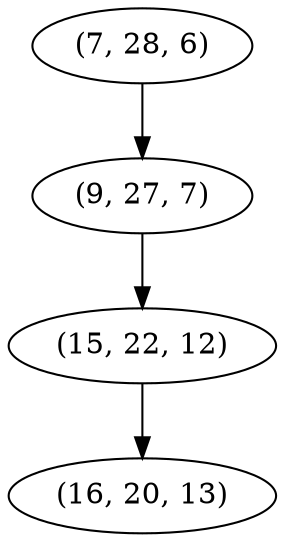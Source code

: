 digraph tree {
    "(7, 28, 6)";
    "(9, 27, 7)";
    "(15, 22, 12)";
    "(16, 20, 13)";
    "(7, 28, 6)" -> "(9, 27, 7)";
    "(9, 27, 7)" -> "(15, 22, 12)";
    "(15, 22, 12)" -> "(16, 20, 13)";
}
